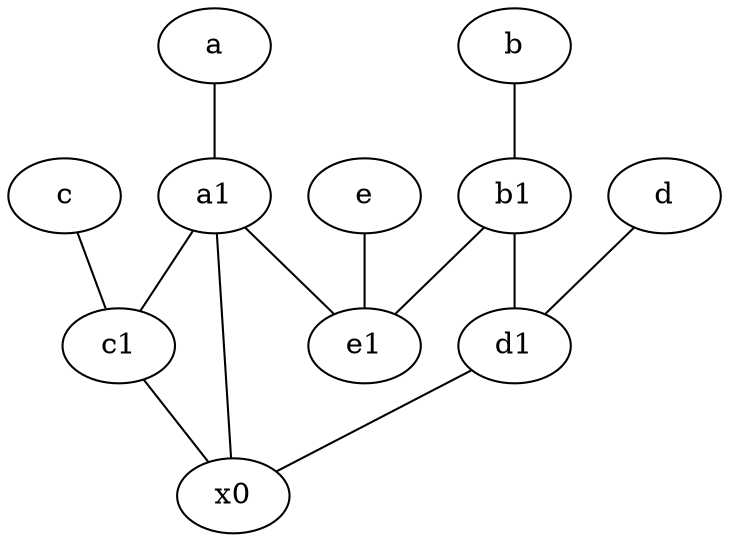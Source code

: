 graph {
	node [labelfontsize=50]
	a1 [labelfontsize=50 pos="8,3!"]
	c1 [labelfontsize=50 pos="4.5,3!"]
	b [labelfontsize=50 pos="10,4!"]
	d1 [labelfontsize=50 pos="3,5!"]
	x0 [labelfontsize=50]
	e [labelfontsize=50 pos="7,9!"]
	b1 [labelfontsize=50 pos="9,4!"]
	d [labelfontsize=50 pos="2,5!"]
	c [labelfontsize=50 pos="4.5,2!"]
	e1 [labelfontsize=50 pos="7,7!"]
	a [labelfontsize=50 pos="8,2!"]
	a -- a1
	e -- e1
	a1 -- e1
	b1 -- d1
	a1 -- x0
	b -- b1
	a1 -- c1
	d1 -- x0
	b1 -- e1
	d -- d1
	c -- c1
	c1 -- x0
}
